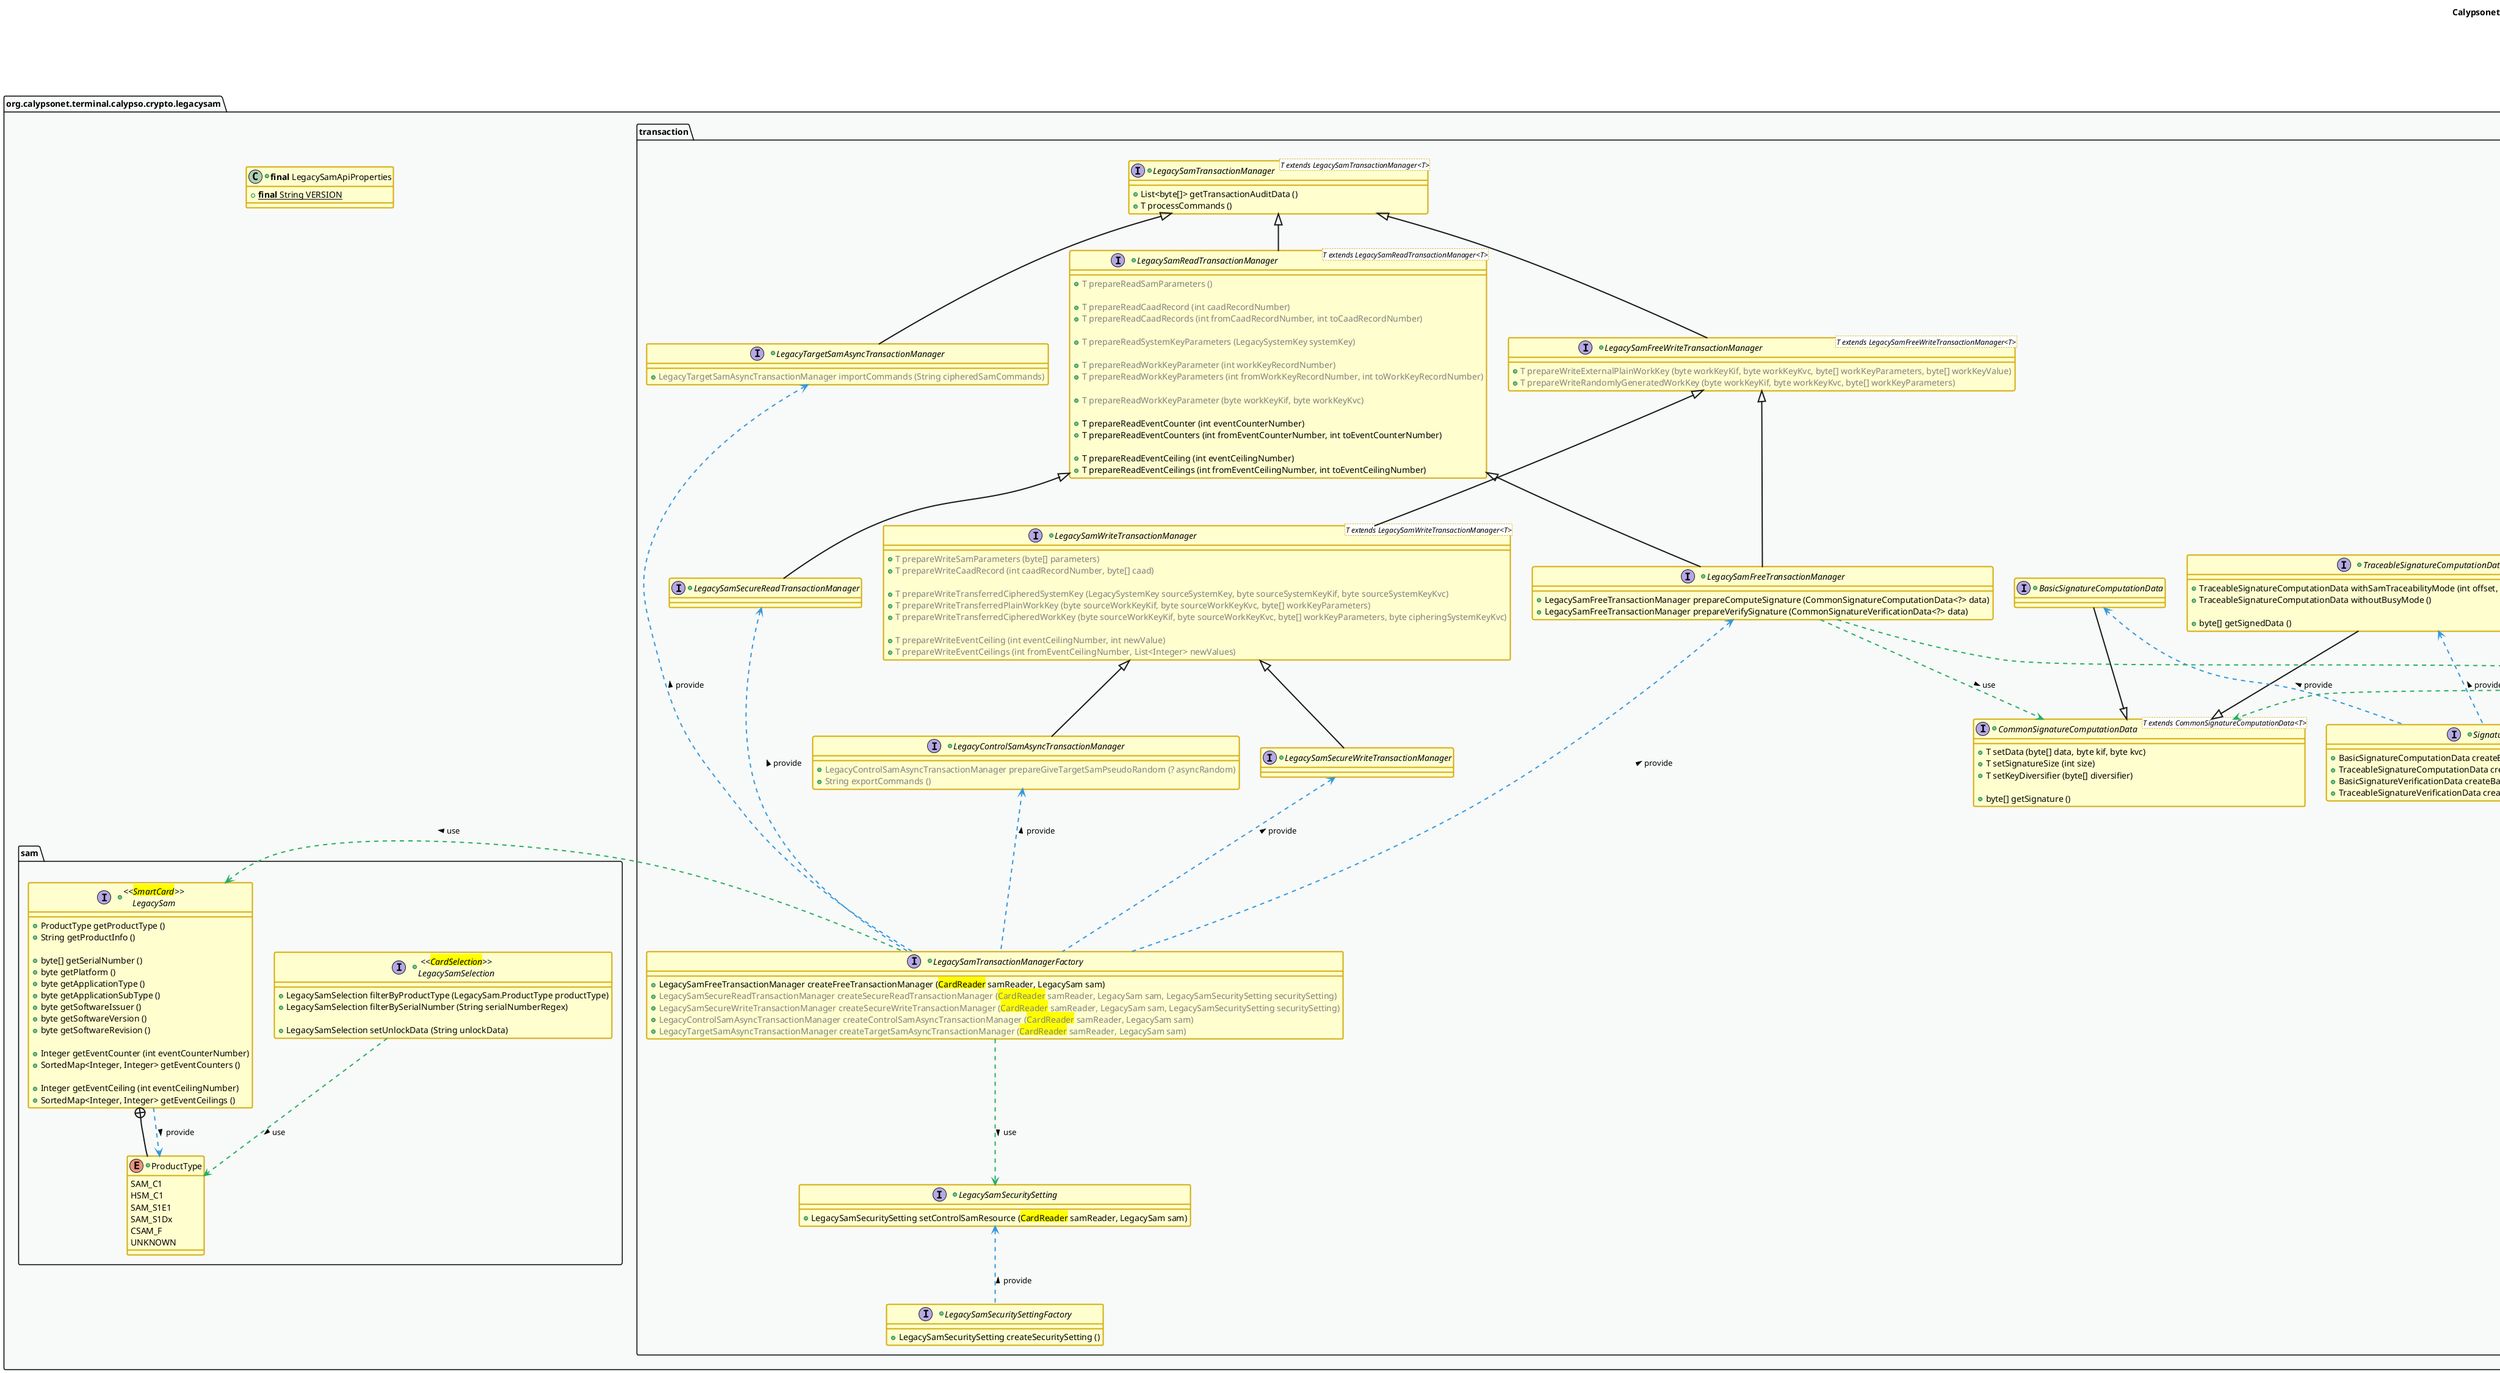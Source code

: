@startuml
title
    Calypsonet - calypsonet-terminal-calypso-crypto-legacysam-java-api - 0.1.+ (2022-12-05)
end title

' == THEME ==

'Couleurs issues de : https://htmlcolorcodes.com/fr/tableau-de-couleur/tableau-de-couleur-design-plat/
!define C_GREY1 F8F9F9
!define C_GREY2 F2F3F4
!define C_GREY3 E5E7E9
!define C_GREY4 D7DBDD
!define C_GREY5 CACFD2
!define C_GREY6 BDC3C7
!define C_LINK 3498DB
!define C_USE 27AE60

' -- Styles that don't work with new version of plantuml --
skinparam stereotypeABorderColor #A9DCDF
skinparam stereotypeIBorderColor #B4A7E5
skinparam stereotypeCBorderColor #ADD1B2
skinparam stereotypeEBorderColor #EB93DF
' -- END --

skinparam ClassBorderThickness 2
skinparam ArrowThickness 2

' Yellow
skinparam ClassBackgroundColor #FEFECE
skinparam ClassBorderColor #D4AC0D
' Red
skinparam ClassBackgroundColor<<red>> #FDEDEC
skinparam ClassBorderColor<<red>> #E74C3C
hide <<red>> stereotype
' Purple
skinparam ClassBackgroundColor<<purple>> #F4ECF7
skinparam ClassBorderColor<<purple>> #8E44AD
hide <<purple>> stereotype
' blue
skinparam ClassBackgroundColor<<blue>> #EBF5FB
skinparam ClassBorderColor<<blue>> #3498DB
hide <<blue>> stereotype
' Green
skinparam ClassBackgroundColor<<green>> #E9F7EF
skinparam ClassBorderColor<<green>> #27AE60
hide <<green>> stereotype
' Grey
skinparam ClassBackgroundColor<<grey>> #EAECEE
skinparam ClassBorderColor<<grey>> #2C3E50
hide <<grey>> stereotype

' == CONTENT ==

legend top
    __Colors legend__ :
    * __External public API references__ :
    ** <back:yellow>**calypsonet-terminal-reader-java-api**</back>
    ** <back:pink>**calypsonet-terminal-calypso-java-api**</back>
end legend

package "org.calypsonet.terminal.calypso.crypto.legacysam" as api {
    +class "**final** LegacySamApiProperties" as ApiProperties {
        +{static} **final** String VERSION
    }
    package transaction {
        +interface LegacySamTransactionManagerFactory {
            +LegacySamFreeTransactionManager createFreeTransactionManager (<back:yellow>CardReader</back> samReader, LegacySam sam)
            +<color:grey>LegacySamSecureReadTransactionManager createSecureReadTransactionManager (<back:yellow>CardReader</back> samReader, LegacySam sam, LegacySamSecuritySetting securitySetting)
            +<color:grey>LegacySamSecureWriteTransactionManager createSecureWriteTransactionManager (<back:yellow>CardReader</back> samReader, LegacySam sam, LegacySamSecuritySetting securitySetting)
            +<color:grey>LegacyControlSamAsyncTransactionManager createControlSamAsyncTransactionManager (<back:yellow>CardReader</back> samReader, LegacySam sam)
            +<color:grey>LegacyTargetSamAsyncTransactionManager createTargetSamAsyncTransactionManager (<back:yellow>CardReader</back> samReader, LegacySam sam)
        }
        +interface LegacySamTransactionManager<T extends LegacySamTransactionManager<T>> {
            +List<byte[]> getTransactionAuditData ()
            +T processCommands ()
        }
        +interface LegacySamReadTransactionManager<T extends LegacySamReadTransactionManager<T>> extends LegacySamTransactionManager {
            +<color:grey>T prepareReadSamParameters ()

            +<color:grey>T prepareReadCaadRecord (int caadRecordNumber)
            +<color:grey>T prepareReadCaadRecords (int fromCaadRecordNumber, int toCaadRecordNumber)

            +<color:grey>T prepareReadSystemKeyParameters (LegacySystemKey systemKey)

            +<color:grey>T prepareReadWorkKeyParameter (int workKeyRecordNumber)
            +<color:grey>T prepareReadWorkKeyParameters (int fromWorkKeyRecordNumber, int toWorkKeyRecordNumber)

            +<color:grey>T prepareReadWorkKeyParameter (byte workKeyKif, byte workKeyKvc)

            +T prepareReadEventCounter (int eventCounterNumber)
            +T prepareReadEventCounters (int fromEventCounterNumber, int toEventCounterNumber)

            +T prepareReadEventCeiling (int eventCeilingNumber)
            +T prepareReadEventCeilings (int fromEventCeilingNumber, int toEventCeilingNumber)
        }
        +interface LegacySamFreeWriteTransactionManager<T extends LegacySamFreeWriteTransactionManager<T>> extends LegacySamTransactionManager {
            +<color:grey>T prepareWriteExternalPlainWorkKey (byte workKeyKif, byte workKeyKvc, byte[] workKeyParameters, byte[] workKeyValue)
            +<color:grey>T prepareWriteRandomlyGeneratedWorkKey (byte workKeyKif, byte workKeyKvc, byte[] workKeyParameters)
        }
        +interface LegacySamWriteTransactionManager<T extends LegacySamWriteTransactionManager<T>> extends LegacySamFreeWriteTransactionManager {
            +<color:grey>T prepareWriteSamParameters (byte[] parameters)
            +<color:grey>T prepareWriteCaadRecord (int caadRecordNumber, byte[] caad)

            +<color:grey>T prepareWriteTransferredCipheredSystemKey (LegacySystemKey sourceSystemKey, byte sourceSystemKeyKif, byte sourceSystemKeyKvc)
            +<color:grey>T prepareWriteTransferredPlainWorkKey (byte sourceWorkKeyKif, byte sourceWorkKeyKvc, byte[] workKeyParameters)
            +<color:grey>T prepareWriteTransferredCipheredWorkKey (byte sourceWorkKeyKif, byte sourceWorkKeyKvc, byte[] workKeyParameters, byte cipheringSystemKeyKvc)

            +<color:grey>T prepareWriteEventCeiling (int eventCeilingNumber, int newValue)
            +<color:grey>T prepareWriteEventCeilings (int fromEventCeilingNumber, List<Integer> newValues)
        }
        together {
            +interface LegacySamSecureReadTransactionManager extends LegacySamReadTransactionManager {
            }
            +interface LegacySamFreeTransactionManager extends LegacySamReadTransactionManager, LegacySamFreeWriteTransactionManager {
                +LegacySamFreeTransactionManager prepareComputeSignature (CommonSignatureComputationData<?> data)
                +LegacySamFreeTransactionManager prepareVerifySignature (CommonSignatureVerificationData<?> data)
            }
            +interface LegacySamSecureWriteTransactionManager extends LegacySamWriteTransactionManager {
            }
            +interface LegacyTargetSamAsyncTransactionManager extends LegacySamTransactionManager {
                +<color:grey>LegacyTargetSamAsyncTransactionManager importCommands (String cipheredSamCommands)
            }
            +interface LegacyControlSamAsyncTransactionManager extends LegacySamWriteTransactionManager {
                +<color:grey>LegacyControlSamAsyncTransactionManager prepareGiveTargetSamPseudoRandom (? asyncRandom)
                +<color:grey>String exportCommands ()
            }
        }
        +interface LegacySamSecuritySettingFactory {
            +LegacySamSecuritySetting createSecuritySetting ()
        }
        +interface LegacySamSecuritySetting {
            +LegacySamSecuritySetting setControlSamResource (<back:yellow>CardReader</back> samReader, LegacySam sam)
        }
        together {
            +interface CardTransactionCryptoExtensionFactory {
                +<color:grey>LegacySamCardTransactionCryptoExtension createCardTransactionCryptoExtension ()
            }
            +interface "<<<back:pink>CardTransactionCryptoExtension</back>>>\nLegacySamCardTransactionCryptoExtension" as LegacySamCardTransactionCryptoExtension {
                +<color:grey>LegacySamCardTransactionCryptoExtension prepareComputeSignature (CommonSignatureComputationData<?> data)
                +<color:grey>LegacySamCardTransactionCryptoExtension prepareVerifySignature (CommonSignatureVerificationData<?> data)
            }
        }
        together {
            +interface CommonSignatureComputationData<T extends CommonSignatureComputationData<T>> {
                +T setData (byte[] data, byte kif, byte kvc)
                +T setSignatureSize (int size)
                +T setKeyDiversifier (byte[] diversifier)

                +byte[] getSignature ()
            }
            +interface BasicSignatureComputationData extends CommonSignatureComputationData {
            }
            +interface TraceableSignatureComputationData extends CommonSignatureComputationData {
                +TraceableSignatureComputationData withSamTraceabilityMode (int offset, boolean usePartialSamSerialNumber)
                +TraceableSignatureComputationData withoutBusyMode ()

                +byte[] getSignedData ()
            }
            +interface CommonSignatureVerificationData<T extends CommonSignatureVerificationData<T>> {
                +T setData (byte[] data, byte[] signature, byte kif, byte kvc)
                +T setKeyDiversifier (byte[] diversifier)

                +boolean isSignatureValid ()
            }
            +interface BasicSignatureVerificationData extends CommonSignatureVerificationData {
            }
            +interface TraceableSignatureVerificationData extends CommonSignatureVerificationData {
                +TraceableSignatureVerificationData withSamTraceabilityMode (int offset, boolean isPartialSamSerialNumber, LegacySamRevocationServiceSpi samRevocationService)
                +TraceableSignatureVerificationData withoutBusyMode ()
            }
            +interface SignatureDataFactory {
                +BasicSignatureComputationData createBasicSignatureComputationData ()
                +TraceableSignatureComputationData createTraceableSignatureComputationData ()
                +BasicSignatureVerificationData createBasicSignatureVerificationData ()
                +TraceableSignatureVerificationData createTraceableSignatureVerificationData ()
            }
        }
    }
    package sam {
        +interface "<<<back:yellow>CardSelection</back>>>\nLegacySamSelection" as LegacySamSelection {
            +LegacySamSelection filterByProductType (LegacySam.ProductType productType)
            +LegacySamSelection filterBySerialNumber (String serialNumberRegex)

            +LegacySamSelection setUnlockData (String unlockData)
        }
        +interface "<<<back:yellow>SmartCard</back>>>\nLegacySam" as LegacySam {
            +ProductType getProductType ()
            +String getProductInfo ()

            +byte[] getSerialNumber ()
            +byte getPlatform ()
            +byte getApplicationType ()
            +byte getApplicationSubType ()
            +byte getSoftwareIssuer ()
            +byte getSoftwareVersion ()
            +byte getSoftwareRevision ()

            +Integer getEventCounter (int eventCounterNumber)
            +SortedMap<Integer, Integer> getEventCounters ()

            +Integer getEventCeiling (int eventCeilingNumber)
            +SortedMap<Integer, Integer> getEventCeilings ()
        }
        +enum "ProductType" as SamProductType {
            SAM_C1
            HSM_C1
            SAM_S1E1
            SAM_S1Dx
            CSAM_F
            UNKNOWN
        }
    }
    package spi {
        +interface LegacySamRevocationServiceSpi {
            +boolean isSamRevoked (byte[] serialNumber)
            +boolean isSamRevoked (byte[] serialNumber, int counterValue)
        }
    }
}

' Associations

LegacySamTransactionManagerFactory .up.> LegacySamSecureReadTransactionManager #C_LINK : provide >
LegacySamTransactionManagerFactory .up.> LegacySamFreeTransactionManager #C_LINK : provide >
LegacySamTransactionManagerFactory .up.> LegacySamSecureWriteTransactionManager #C_LINK : provide >
LegacySamTransactionManagerFactory .up.> LegacyControlSamAsyncTransactionManager #C_LINK : provide >
LegacySamTransactionManagerFactory .up.> LegacyTargetSamAsyncTransactionManager #C_LINK : provide >
LegacySamTransactionManagerFactory .left.> LegacySam #C_USE : use >
LegacySamTransactionManagerFactory ..> LegacySamSecuritySetting #C_USE : use >

SignatureDataFactory .up.> BasicSignatureComputationData #C_LINK : provide >
SignatureDataFactory .up.> TraceableSignatureComputationData #C_LINK : provide >
SignatureDataFactory .up.> BasicSignatureVerificationData #C_LINK : provide >
SignatureDataFactory .up.> TraceableSignatureVerificationData #C_LINK : provide >

TraceableSignatureVerificationData ..> LegacySamRevocationServiceSpi #C_USE : use >

LegacySamSecuritySettingFactory .up.> LegacySamSecuritySetting #C_LINK : provide >

LegacySamFreeTransactionManager ..> CommonSignatureComputationData #C_USE : use >
LegacySamFreeTransactionManager ..> CommonSignatureVerificationData #C_USE : use >

CardTransactionCryptoExtensionFactory ..> LegacySamCardTransactionCryptoExtension #C_LINK : provide >

LegacySamCardTransactionCryptoExtension ..> CommonSignatureComputationData #C_USE : use >
LegacySamCardTransactionCryptoExtension ..> CommonSignatureVerificationData #C_USE : use >

LegacySamSelection ..> SamProductType #C_USE : use >

LegacySam +-- SamProductType
LegacySam ..> SamProductType #C_LINK : provide >

' == LAYOUT ==

'SamProductType .[hidden]. LegacySamRevocationServiceSpi

' == STYLE ==

package api #C_GREY1 {}
package spi #C_GREY2 {}
package sam #C_GREY2 {}
package transaction #C_GREY2 {}

interface LegacySamTransactionManager <<blue>>
interface LegacySamFreeTransactionManager <<blue>>
interface LegacySamFreeWriteTransactionManager <<blue>>
interface LegacySamReadTransactionManager <<blue>>
interface LegacySamWriteTransactionManager <<blue>>
interface LegacySamSecureReadTransactionManager <<blue>>
interface LegacySamSecureWriteTransactionManager <<blue>>
interface LegacyControlSamAsyncTransactionManager <<blue>>
interface LegacyTargetSamAsyncTransactionManager <<blue>>

interface LegacySamTransactionManagerFactory <<red>>
interface CardTransactionCryptoExtensionFactory <<red>>
interface SignatureDataFactory <<red>>
interface LegacySamSecuritySettingFactory <<red>>

interface LegacySamCardTransactionCryptoExtension <<green>>

interface LegacySamSelection <<green>>

@enduml